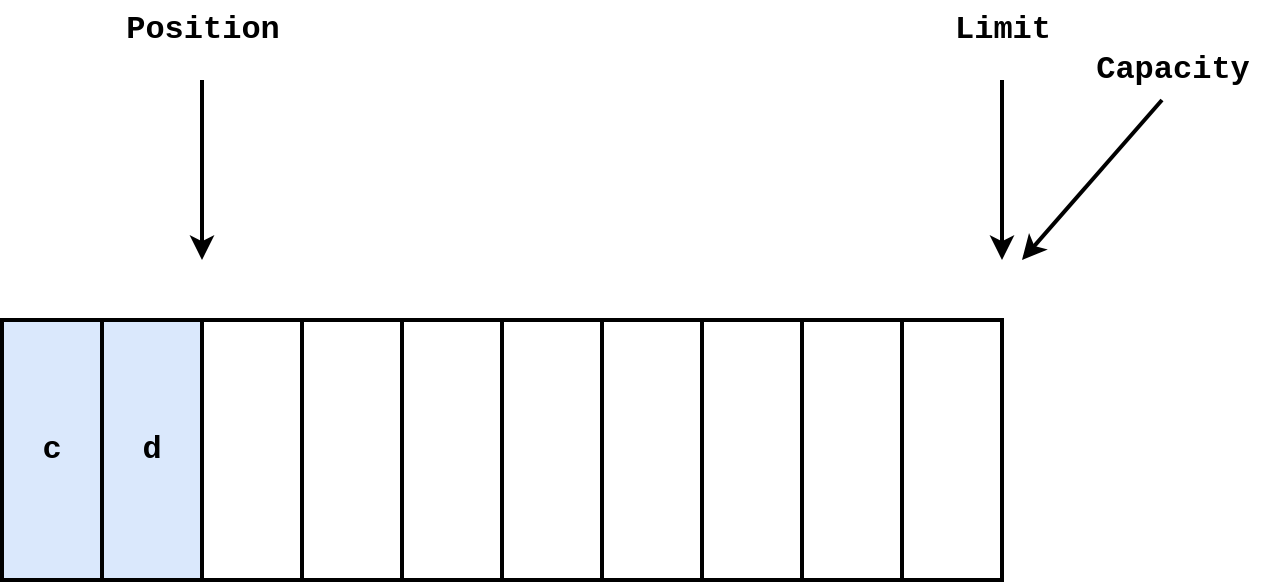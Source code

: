 <mxfile version="22.1.18" type="github">
  <diagram name="第 1 页" id="TYBMhdNcTjmp5_OupLH6">
    <mxGraphModel dx="977" dy="573" grid="0" gridSize="10" guides="1" tooltips="1" connect="1" arrows="1" fold="1" page="0" pageScale="1" pageWidth="827" pageHeight="1169" math="0" shadow="0">
      <root>
        <mxCell id="0" />
        <mxCell id="1" parent="0" />
        <mxCell id="thSDkyvH8xNX-SJ7blW_-1" value="&lt;font face=&quot;Courier New&quot;&gt;&lt;span style=&quot;font-size: 16px;&quot;&gt;&lt;b&gt;c&lt;/b&gt;&lt;/span&gt;&lt;/font&gt;" style="rounded=0;whiteSpace=wrap;html=1;strokeWidth=2;fillColor=#dae8fc;strokeColor=default;" vertex="1" parent="1">
          <mxGeometry x="70" y="190" width="50" height="130" as="geometry" />
        </mxCell>
        <mxCell id="thSDkyvH8xNX-SJ7blW_-13" value="&lt;b&gt;&lt;font style=&quot;font-size: 16px;&quot; face=&quot;Courier New&quot;&gt;d&lt;/font&gt;&lt;/b&gt;" style="rounded=0;whiteSpace=wrap;html=1;strokeWidth=2;fillColor=#dae8fc;strokeColor=default;" vertex="1" parent="1">
          <mxGeometry x="120" y="190" width="50" height="130" as="geometry" />
        </mxCell>
        <mxCell id="thSDkyvH8xNX-SJ7blW_-14" value="" style="rounded=0;whiteSpace=wrap;html=1;strokeWidth=2;" vertex="1" parent="1">
          <mxGeometry x="170" y="190" width="50" height="130" as="geometry" />
        </mxCell>
        <mxCell id="thSDkyvH8xNX-SJ7blW_-15" value="" style="rounded=0;whiteSpace=wrap;html=1;strokeWidth=2;" vertex="1" parent="1">
          <mxGeometry x="220" y="190" width="50" height="130" as="geometry" />
        </mxCell>
        <mxCell id="thSDkyvH8xNX-SJ7blW_-20" value="" style="rounded=0;whiteSpace=wrap;html=1;strokeWidth=2;" vertex="1" parent="1">
          <mxGeometry x="270" y="190" width="50" height="130" as="geometry" />
        </mxCell>
        <mxCell id="thSDkyvH8xNX-SJ7blW_-21" value="" style="rounded=0;whiteSpace=wrap;html=1;strokeWidth=2;" vertex="1" parent="1">
          <mxGeometry x="320" y="190" width="50" height="130" as="geometry" />
        </mxCell>
        <mxCell id="thSDkyvH8xNX-SJ7blW_-22" value="" style="rounded=0;whiteSpace=wrap;html=1;strokeWidth=2;" vertex="1" parent="1">
          <mxGeometry x="370" y="190" width="50" height="130" as="geometry" />
        </mxCell>
        <mxCell id="thSDkyvH8xNX-SJ7blW_-23" value="" style="rounded=0;whiteSpace=wrap;html=1;strokeWidth=2;" vertex="1" parent="1">
          <mxGeometry x="420" y="190" width="50" height="130" as="geometry" />
        </mxCell>
        <mxCell id="thSDkyvH8xNX-SJ7blW_-24" value="" style="rounded=0;whiteSpace=wrap;html=1;strokeWidth=2;" vertex="1" parent="1">
          <mxGeometry x="470" y="190" width="50" height="130" as="geometry" />
        </mxCell>
        <mxCell id="thSDkyvH8xNX-SJ7blW_-25" value="" style="rounded=0;whiteSpace=wrap;html=1;strokeWidth=2;" vertex="1" parent="1">
          <mxGeometry x="520" y="190" width="50" height="130" as="geometry" />
        </mxCell>
        <mxCell id="thSDkyvH8xNX-SJ7blW_-26" value="" style="endArrow=classic;html=1;rounded=0;strokeWidth=2;" edge="1" parent="1">
          <mxGeometry width="50" height="50" relative="1" as="geometry">
            <mxPoint x="170" y="70" as="sourcePoint" />
            <mxPoint x="170" y="160" as="targetPoint" />
          </mxGeometry>
        </mxCell>
        <mxCell id="thSDkyvH8xNX-SJ7blW_-27" value="&lt;b&gt;&lt;font style=&quot;font-size: 16px;&quot; face=&quot;Courier New&quot;&gt;Position&lt;/font&gt;&lt;/b&gt;" style="text;html=1;align=center;verticalAlign=middle;resizable=0;points=[];autosize=1;strokeColor=none;fillColor=none;" vertex="1" parent="1">
          <mxGeometry x="120" y="30" width="100" height="30" as="geometry" />
        </mxCell>
        <mxCell id="thSDkyvH8xNX-SJ7blW_-28" value="" style="endArrow=classic;html=1;rounded=0;strokeWidth=2;" edge="1" parent="1">
          <mxGeometry width="50" height="50" relative="1" as="geometry">
            <mxPoint x="570" y="70" as="sourcePoint" />
            <mxPoint x="570" y="160" as="targetPoint" />
          </mxGeometry>
        </mxCell>
        <mxCell id="thSDkyvH8xNX-SJ7blW_-29" value="&lt;b&gt;&lt;font style=&quot;font-size: 16px;&quot; face=&quot;Courier New&quot;&gt;Limit&lt;/font&gt;&lt;/b&gt;" style="text;html=1;align=center;verticalAlign=middle;resizable=0;points=[];autosize=1;strokeColor=none;fillColor=none;" vertex="1" parent="1">
          <mxGeometry x="535" y="30" width="70" height="30" as="geometry" />
        </mxCell>
        <mxCell id="thSDkyvH8xNX-SJ7blW_-32" value="" style="endArrow=classic;html=1;rounded=0;strokeWidth=2;" edge="1" parent="1">
          <mxGeometry width="50" height="50" relative="1" as="geometry">
            <mxPoint x="650" y="80" as="sourcePoint" />
            <mxPoint x="580" y="160" as="targetPoint" />
          </mxGeometry>
        </mxCell>
        <mxCell id="thSDkyvH8xNX-SJ7blW_-33" value="&lt;b&gt;&lt;font style=&quot;font-size: 16px;&quot; face=&quot;Courier New&quot;&gt;Capacity&lt;/font&gt;&lt;/b&gt;" style="text;html=1;align=center;verticalAlign=middle;resizable=0;points=[];autosize=1;strokeColor=none;fillColor=none;" vertex="1" parent="1">
          <mxGeometry x="605" y="50" width="100" height="30" as="geometry" />
        </mxCell>
      </root>
    </mxGraphModel>
  </diagram>
</mxfile>
